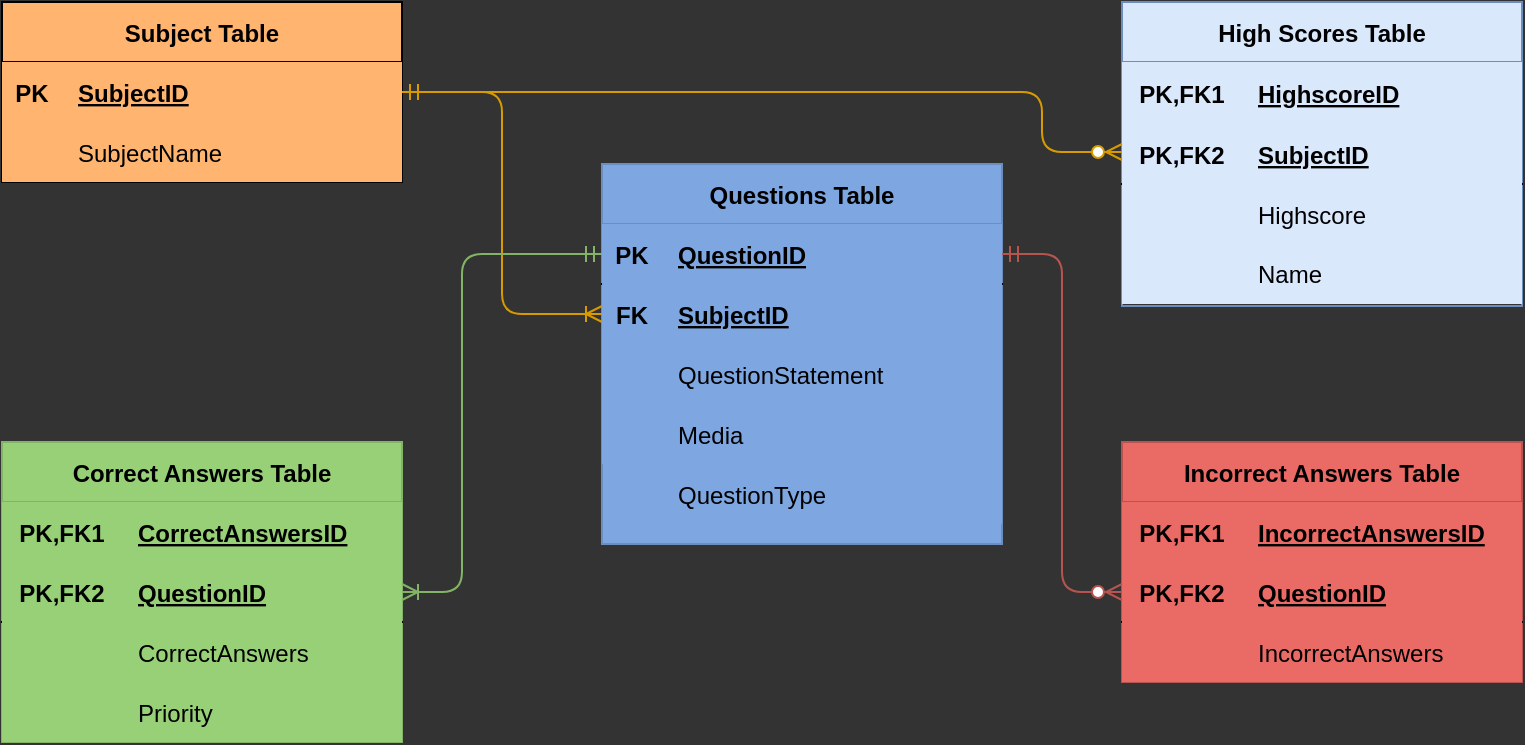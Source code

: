 <mxfile version="15.0.2" type="onedrive"><diagram id="_DvrZ9wCAczOOxXsUNPT" name="Page-1"><mxGraphModel dx="1021" dy="574" grid="1" gridSize="10" guides="1" tooltips="1" connect="1" arrows="1" fold="1" page="1" pageScale="1" pageWidth="1169" pageHeight="827" background="#333333" math="0" shadow="0"><root><mxCell id="0"/><mxCell id="1" parent="0"/><mxCell id="CYWImFwuMfzAfClxJS4P-60" value="" style="shape=partialRectangle;connectable=0;top=0;left=0;bottom=0;right=0;editable=1;overflow=hidden;fillColor=#7EA6E0;" parent="1" vertex="1"><mxGeometry x="500" y="460" width="200" height="40" as="geometry"/></mxCell><mxCell id="9dsmyyq2kdqd-qKr-oEG-1" value="Questions Table" style="shape=table;startSize=30;container=1;collapsible=1;childLayout=tableLayout;fixedRows=1;rowLines=0;fontStyle=1;align=center;resizeLast=1;rounded=0;strokeColor=#6c8ebf;fillColor=#7EA6E0;" parent="1" vertex="1"><mxGeometry x="500" y="310" width="200" height="190" as="geometry"/></mxCell><mxCell id="9dsmyyq2kdqd-qKr-oEG-2" value="" style="shape=partialRectangle;collapsible=0;dropTarget=0;pointerEvents=0;top=0;left=0;bottom=1;right=0;points=[[0,0.5],[1,0.5]];portConstraint=eastwest;fillColor=#7EA6E0;" parent="9dsmyyq2kdqd-qKr-oEG-1" vertex="1"><mxGeometry y="30" width="200" height="30" as="geometry"/></mxCell><mxCell id="9dsmyyq2kdqd-qKr-oEG-3" value="PK" style="shape=partialRectangle;connectable=0;top=0;left=0;bottom=0;right=0;fontStyle=1;overflow=hidden;fillColor=#7EA6E0;" parent="9dsmyyq2kdqd-qKr-oEG-2" vertex="1"><mxGeometry width="30" height="30" as="geometry"/></mxCell><mxCell id="9dsmyyq2kdqd-qKr-oEG-4" value="QuestionID" style="shape=partialRectangle;connectable=0;top=0;left=0;bottom=0;right=0;align=left;spacingLeft=6;fontStyle=5;overflow=hidden;fillColor=#7EA6E0;" parent="9dsmyyq2kdqd-qKr-oEG-2" vertex="1"><mxGeometry x="30" width="170" height="30" as="geometry"/></mxCell><mxCell id="9dsmyyq2kdqd-qKr-oEG-5" value="" style="shape=partialRectangle;collapsible=0;dropTarget=0;pointerEvents=0;top=0;left=0;bottom=0;right=0;points=[[0,0.5],[1,0.5]];portConstraint=eastwest;fillColor=#7EA6E0;" parent="9dsmyyq2kdqd-qKr-oEG-1" vertex="1"><mxGeometry y="60" width="200" height="30" as="geometry"/></mxCell><mxCell id="9dsmyyq2kdqd-qKr-oEG-6" value="FK" style="shape=partialRectangle;connectable=0;top=0;left=0;bottom=0;right=0;editable=1;overflow=hidden;fontStyle=1;fillColor=#7EA6E0;" parent="9dsmyyq2kdqd-qKr-oEG-5" vertex="1"><mxGeometry width="30" height="30" as="geometry"/></mxCell><mxCell id="9dsmyyq2kdqd-qKr-oEG-7" value="" style="shape=partialRectangle;connectable=0;top=0;left=0;bottom=0;right=0;align=left;spacingLeft=6;overflow=hidden;fillColor=#7EA6E0;" parent="9dsmyyq2kdqd-qKr-oEG-5" vertex="1"><mxGeometry x="30" width="170" height="30" as="geometry"/></mxCell><mxCell id="9dsmyyq2kdqd-qKr-oEG-8" value="" style="shape=partialRectangle;collapsible=0;dropTarget=0;pointerEvents=0;top=0;left=0;bottom=0;right=0;points=[[0,0.5],[1,0.5]];portConstraint=eastwest;fillColor=#7EA6E0;" parent="9dsmyyq2kdqd-qKr-oEG-1" vertex="1"><mxGeometry y="90" width="200" height="30" as="geometry"/></mxCell><mxCell id="9dsmyyq2kdqd-qKr-oEG-9" value="" style="shape=partialRectangle;connectable=0;top=0;left=0;bottom=0;right=0;editable=1;overflow=hidden;fillColor=#7EA6E0;" parent="9dsmyyq2kdqd-qKr-oEG-8" vertex="1"><mxGeometry width="30" height="30" as="geometry"/></mxCell><mxCell id="9dsmyyq2kdqd-qKr-oEG-10" value="QuestionStatement" style="shape=partialRectangle;connectable=0;top=0;left=0;bottom=0;right=0;align=left;spacingLeft=6;overflow=hidden;fillColor=#7EA6E0;" parent="9dsmyyq2kdqd-qKr-oEG-8" vertex="1"><mxGeometry x="30" width="170" height="30" as="geometry"/></mxCell><mxCell id="9dsmyyq2kdqd-qKr-oEG-11" value="" style="shape=partialRectangle;collapsible=0;dropTarget=0;pointerEvents=0;top=0;left=0;bottom=0;right=0;points=[[0,0.5],[1,0.5]];portConstraint=eastwest;fillColor=#7EA6E0;" parent="9dsmyyq2kdqd-qKr-oEG-1" vertex="1"><mxGeometry y="120" width="200" height="30" as="geometry"/></mxCell><mxCell id="9dsmyyq2kdqd-qKr-oEG-12" value="" style="shape=partialRectangle;connectable=0;top=0;left=0;bottom=0;right=0;editable=1;overflow=hidden;fillColor=#7EA6E0;" parent="9dsmyyq2kdqd-qKr-oEG-11" vertex="1"><mxGeometry width="30" height="30" as="geometry"/></mxCell><mxCell id="9dsmyyq2kdqd-qKr-oEG-13" value="Media" style="shape=partialRectangle;connectable=0;top=0;left=0;bottom=0;right=0;align=left;spacingLeft=6;overflow=hidden;fillColor=#7EA6E0;" parent="9dsmyyq2kdqd-qKr-oEG-11" vertex="1"><mxGeometry x="30" width="170" height="30" as="geometry"/></mxCell><mxCell id="CYWImFwuMfzAfClxJS4P-1" value="SubjectID" style="shape=partialRectangle;connectable=0;top=0;left=0;bottom=0;right=0;align=left;spacingLeft=6;fontStyle=5;overflow=hidden;fillColor=#7EA6E0;" parent="1" vertex="1"><mxGeometry x="530" y="370" width="150" height="30" as="geometry"/></mxCell><mxCell id="CYWImFwuMfzAfClxJS4P-2" value="QuestionType" style="shape=partialRectangle;connectable=0;top=0;left=0;bottom=0;right=0;align=left;spacingLeft=6;overflow=hidden;fillColor=#7EA6E0;" parent="1" vertex="1"><mxGeometry x="530" y="460" width="170" height="30" as="geometry"/></mxCell><mxCell id="CYWImFwuMfzAfClxJS4P-3" value="Subject Table" style="shape=table;startSize=30;container=1;collapsible=1;childLayout=tableLayout;fixedRows=1;rowLines=0;fontStyle=1;align=center;resizeLast=1;fillColor=#FFB570;" parent="1" vertex="1"><mxGeometry x="200" y="229" width="200" height="90" as="geometry"/></mxCell><mxCell id="CYWImFwuMfzAfClxJS4P-4" value="" style="shape=partialRectangle;collapsible=0;dropTarget=0;pointerEvents=0;top=0;left=0;bottom=1;right=0;points=[[0,0.5],[1,0.5]];portConstraint=eastwest;fillColor=#FFB570;" parent="CYWImFwuMfzAfClxJS4P-3" vertex="1"><mxGeometry y="30" width="200" height="30" as="geometry"/></mxCell><mxCell id="CYWImFwuMfzAfClxJS4P-5" value="PK" style="shape=partialRectangle;connectable=0;top=0;left=0;bottom=0;right=0;fontStyle=1;overflow=hidden;fillColor=#FFB570;" parent="CYWImFwuMfzAfClxJS4P-4" vertex="1"><mxGeometry width="30" height="30" as="geometry"/></mxCell><mxCell id="CYWImFwuMfzAfClxJS4P-6" value="SubjectID" style="shape=partialRectangle;connectable=0;top=0;left=0;bottom=0;right=0;align=left;spacingLeft=6;fontStyle=5;overflow=hidden;fillColor=#FFB570;" parent="CYWImFwuMfzAfClxJS4P-4" vertex="1"><mxGeometry x="30" width="170" height="30" as="geometry"/></mxCell><mxCell id="CYWImFwuMfzAfClxJS4P-7" value="" style="shape=partialRectangle;collapsible=0;dropTarget=0;pointerEvents=0;top=0;left=0;bottom=0;right=0;points=[[0,0.5],[1,0.5]];portConstraint=eastwest;fillColor=#FFB570;strokeColor=#333333;" parent="CYWImFwuMfzAfClxJS4P-3" vertex="1"><mxGeometry y="60" width="200" height="30" as="geometry"/></mxCell><mxCell id="CYWImFwuMfzAfClxJS4P-8" value="" style="shape=partialRectangle;connectable=0;top=0;left=0;bottom=0;right=0;editable=1;overflow=hidden;fillColor=#FFB570;" parent="CYWImFwuMfzAfClxJS4P-7" vertex="1"><mxGeometry width="30" height="30" as="geometry"/></mxCell><mxCell id="CYWImFwuMfzAfClxJS4P-9" value="SubjectName" style="shape=partialRectangle;connectable=0;top=0;left=0;bottom=0;right=0;align=left;spacingLeft=6;overflow=hidden;labelBackgroundColor=#FFB570;fillColor=#FFB570;" parent="CYWImFwuMfzAfClxJS4P-7" vertex="1"><mxGeometry x="30" width="170" height="30" as="geometry"/></mxCell><mxCell id="CYWImFwuMfzAfClxJS4P-30" value="Correct Answers Table" style="shape=table;startSize=30;container=1;collapsible=1;childLayout=tableLayout;fixedRows=1;rowLines=0;fontStyle=1;align=center;resizeLast=1;rounded=0;sketch=0;shadow=0;strokeColor=#82b366;fillColor=#97D077;" parent="1" vertex="1"><mxGeometry x="200" y="449" width="200" height="150" as="geometry"/></mxCell><mxCell id="CYWImFwuMfzAfClxJS4P-31" value="" style="shape=partialRectangle;collapsible=0;dropTarget=0;pointerEvents=0;top=0;left=0;bottom=0;right=0;points=[[0,0.5],[1,0.5]];portConstraint=eastwest;fillColor=#97D077;" parent="CYWImFwuMfzAfClxJS4P-30" vertex="1"><mxGeometry y="30" width="200" height="30" as="geometry"/></mxCell><mxCell id="CYWImFwuMfzAfClxJS4P-32" value="PK,FK1" style="shape=partialRectangle;connectable=0;top=0;left=0;bottom=0;right=0;fontStyle=1;overflow=hidden;fillColor=#97D077;" parent="CYWImFwuMfzAfClxJS4P-31" vertex="1"><mxGeometry width="60" height="30" as="geometry"/></mxCell><mxCell id="CYWImFwuMfzAfClxJS4P-33" value="CorrectAnswersID" style="shape=partialRectangle;connectable=0;top=0;left=0;bottom=0;right=0;align=left;spacingLeft=6;fontStyle=5;overflow=hidden;fillColor=#97D077;" parent="CYWImFwuMfzAfClxJS4P-31" vertex="1"><mxGeometry x="60" width="140" height="30" as="geometry"/></mxCell><mxCell id="CYWImFwuMfzAfClxJS4P-34" value="" style="shape=partialRectangle;collapsible=0;dropTarget=0;pointerEvents=0;top=0;left=0;bottom=1;right=0;points=[[0,0.5],[1,0.5]];portConstraint=eastwest;fillColor=#97D077;" parent="CYWImFwuMfzAfClxJS4P-30" vertex="1"><mxGeometry y="60" width="200" height="30" as="geometry"/></mxCell><mxCell id="CYWImFwuMfzAfClxJS4P-35" value="PK,FK2" style="shape=partialRectangle;connectable=0;top=0;left=0;bottom=0;right=0;fontStyle=1;overflow=hidden;fillColor=#97D077;" parent="CYWImFwuMfzAfClxJS4P-34" vertex="1"><mxGeometry width="60" height="30" as="geometry"/></mxCell><mxCell id="CYWImFwuMfzAfClxJS4P-36" value="QuestionID" style="shape=partialRectangle;connectable=0;top=0;left=0;bottom=0;right=0;align=left;spacingLeft=6;fontStyle=5;overflow=hidden;fillColor=#97D077;" parent="CYWImFwuMfzAfClxJS4P-34" vertex="1"><mxGeometry x="60" width="140" height="30" as="geometry"/></mxCell><mxCell id="CYWImFwuMfzAfClxJS4P-37" value="" style="shape=partialRectangle;collapsible=0;dropTarget=0;pointerEvents=0;top=0;left=0;bottom=0;right=0;points=[[0,0.5],[1,0.5]];portConstraint=eastwest;fillColor=#97D077;" parent="CYWImFwuMfzAfClxJS4P-30" vertex="1"><mxGeometry y="90" width="200" height="30" as="geometry"/></mxCell><mxCell id="CYWImFwuMfzAfClxJS4P-38" value="" style="shape=partialRectangle;connectable=0;top=0;left=0;bottom=0;right=0;editable=1;overflow=hidden;fillColor=#97D077;" parent="CYWImFwuMfzAfClxJS4P-37" vertex="1"><mxGeometry width="60" height="30" as="geometry"/></mxCell><mxCell id="CYWImFwuMfzAfClxJS4P-39" value="CorrectAnswers    " style="shape=partialRectangle;connectable=0;top=0;left=0;bottom=0;right=0;align=left;spacingLeft=6;overflow=hidden;fillColor=#97D077;" parent="CYWImFwuMfzAfClxJS4P-37" vertex="1"><mxGeometry x="60" width="140" height="30" as="geometry"/></mxCell><mxCell id="CYWImFwuMfzAfClxJS4P-40" value="" style="shape=partialRectangle;collapsible=0;dropTarget=0;pointerEvents=0;top=0;left=0;bottom=0;right=0;points=[[0,0.5],[1,0.5]];portConstraint=eastwest;fillColor=#97D077;" parent="CYWImFwuMfzAfClxJS4P-30" vertex="1"><mxGeometry y="120" width="200" height="30" as="geometry"/></mxCell><mxCell id="CYWImFwuMfzAfClxJS4P-41" value="" style="shape=partialRectangle;connectable=0;top=0;left=0;bottom=0;right=0;editable=1;overflow=hidden;fillColor=#97D077;" parent="CYWImFwuMfzAfClxJS4P-40" vertex="1"><mxGeometry width="60" height="30" as="geometry"/></mxCell><mxCell id="CYWImFwuMfzAfClxJS4P-42" value="Priority" style="shape=partialRectangle;connectable=0;top=0;left=0;bottom=0;right=0;align=left;spacingLeft=6;overflow=hidden;fillColor=#97D077;" parent="CYWImFwuMfzAfClxJS4P-40" vertex="1"><mxGeometry x="60" width="140" height="30" as="geometry"/></mxCell><mxCell id="CYWImFwuMfzAfClxJS4P-43" value="Incorrect Answers Table" style="shape=table;startSize=30;container=1;collapsible=1;childLayout=tableLayout;fixedRows=1;rowLines=0;fontStyle=1;align=center;resizeLast=1;strokeColor=#b85450;fillColor=#EA6B66;" parent="1" vertex="1"><mxGeometry x="760" y="449" width="200" height="120" as="geometry"><mxRectangle x="640" y="320" width="170" height="30" as="alternateBounds"/></mxGeometry></mxCell><mxCell id="CYWImFwuMfzAfClxJS4P-44" value="" style="shape=partialRectangle;collapsible=0;dropTarget=0;pointerEvents=0;top=0;left=0;bottom=0;right=0;points=[[0,0.5],[1,0.5]];portConstraint=eastwest;fillColor=#EA6B66;" parent="CYWImFwuMfzAfClxJS4P-43" vertex="1"><mxGeometry y="30" width="200" height="30" as="geometry"/></mxCell><mxCell id="CYWImFwuMfzAfClxJS4P-45" value="PK,FK1" style="shape=partialRectangle;connectable=0;top=0;left=0;bottom=0;right=0;fontStyle=1;overflow=hidden;fillColor=#EA6B66;" parent="CYWImFwuMfzAfClxJS4P-44" vertex="1"><mxGeometry width="60" height="30" as="geometry"/></mxCell><mxCell id="CYWImFwuMfzAfClxJS4P-46" value="IncorrectAnswersID" style="shape=partialRectangle;connectable=0;top=0;left=0;bottom=0;right=0;align=left;spacingLeft=6;fontStyle=5;overflow=hidden;fillColor=#EA6B66;" parent="CYWImFwuMfzAfClxJS4P-44" vertex="1"><mxGeometry x="60" width="140" height="30" as="geometry"/></mxCell><mxCell id="CYWImFwuMfzAfClxJS4P-47" value="" style="shape=partialRectangle;collapsible=0;dropTarget=0;pointerEvents=0;top=0;left=0;bottom=1;right=0;points=[[0,0.5],[1,0.5]];portConstraint=eastwest;fillColor=#EA6B66;" parent="CYWImFwuMfzAfClxJS4P-43" vertex="1"><mxGeometry y="60" width="200" height="30" as="geometry"/></mxCell><mxCell id="CYWImFwuMfzAfClxJS4P-48" value="PK,FK2" style="shape=partialRectangle;connectable=0;top=0;left=0;bottom=0;right=0;fontStyle=1;overflow=hidden;fillColor=#EA6B66;" parent="CYWImFwuMfzAfClxJS4P-47" vertex="1"><mxGeometry width="60" height="30" as="geometry"/></mxCell><mxCell id="CYWImFwuMfzAfClxJS4P-49" value="QuestionID" style="shape=partialRectangle;connectable=0;top=0;left=0;bottom=0;right=0;align=left;spacingLeft=6;fontStyle=5;overflow=hidden;fillColor=#EA6B66;" parent="CYWImFwuMfzAfClxJS4P-47" vertex="1"><mxGeometry x="60" width="140" height="30" as="geometry"/></mxCell><mxCell id="CYWImFwuMfzAfClxJS4P-50" value="" style="shape=partialRectangle;collapsible=0;dropTarget=0;pointerEvents=0;top=0;left=0;bottom=0;right=0;points=[[0,0.5],[1,0.5]];portConstraint=eastwest;fillColor=#EA6B66;" parent="CYWImFwuMfzAfClxJS4P-43" vertex="1"><mxGeometry y="90" width="200" height="30" as="geometry"/></mxCell><mxCell id="CYWImFwuMfzAfClxJS4P-51" value="" style="shape=partialRectangle;connectable=0;top=0;left=0;bottom=0;right=0;editable=1;overflow=hidden;fillColor=#EA6B66;" parent="CYWImFwuMfzAfClxJS4P-50" vertex="1"><mxGeometry width="60" height="30" as="geometry"/></mxCell><mxCell id="CYWImFwuMfzAfClxJS4P-52" value="IncorrectAnswers    " style="shape=partialRectangle;connectable=0;top=0;left=0;bottom=0;right=0;align=left;spacingLeft=6;overflow=hidden;fillColor=#EA6B66;" parent="CYWImFwuMfzAfClxJS4P-50" vertex="1"><mxGeometry x="60" width="140" height="30" as="geometry"/></mxCell><mxCell id="CYWImFwuMfzAfClxJS4P-56" style="edgeStyle=orthogonalEdgeStyle;rounded=1;orthogonalLoop=1;jettySize=auto;html=1;exitX=1;exitY=0.5;exitDx=0;exitDy=0;entryX=0;entryY=0.5;entryDx=0;entryDy=0;endArrow=ERoneToMany;endFill=0;startArrow=ERmandOne;startFill=0;fillColor=#ffe6cc;strokeColor=#d79b00;" parent="1" source="CYWImFwuMfzAfClxJS4P-4" target="9dsmyyq2kdqd-qKr-oEG-5" edge="1"><mxGeometry relative="1" as="geometry"><Array as="points"><mxPoint x="450" y="274"/><mxPoint x="450" y="385"/></Array></mxGeometry></mxCell><mxCell id="CYWImFwuMfzAfClxJS4P-57" style="edgeStyle=orthogonalEdgeStyle;rounded=1;orthogonalLoop=1;jettySize=auto;html=1;exitX=0;exitY=0.5;exitDx=0;exitDy=0;entryX=1;entryY=0.5;entryDx=0;entryDy=0;startArrow=ERmandOne;startFill=0;endArrow=ERoneToMany;endFill=0;fillColor=#d5e8d4;strokeColor=#82b366;" parent="1" source="9dsmyyq2kdqd-qKr-oEG-2" target="CYWImFwuMfzAfClxJS4P-34" edge="1"><mxGeometry relative="1" as="geometry"><Array as="points"><mxPoint x="430" y="355"/><mxPoint x="430" y="524"/></Array></mxGeometry></mxCell><mxCell id="CYWImFwuMfzAfClxJS4P-58" style="edgeStyle=orthogonalEdgeStyle;rounded=1;orthogonalLoop=1;jettySize=auto;html=1;exitX=1;exitY=0.5;exitDx=0;exitDy=0;entryX=0;entryY=0.5;entryDx=0;entryDy=0;startArrow=ERmandOne;startFill=0;endArrow=ERzeroToMany;endFill=1;fillColor=#f8cecc;strokeColor=#b85450;" parent="1" source="9dsmyyq2kdqd-qKr-oEG-2" target="CYWImFwuMfzAfClxJS4P-47" edge="1"><mxGeometry relative="1" as="geometry"/></mxCell><mxCell id="JRpzEx6wLvbt9Zfbd2m8-11" value="High Scores Table" style="shape=table;startSize=30;container=1;collapsible=1;childLayout=tableLayout;fixedRows=1;rowLines=0;fontStyle=1;align=center;resizeLast=1;strokeColor=#6c8ebf;fillColor=#dae8fc;" parent="1" vertex="1"><mxGeometry x="760" y="229" width="200" height="152" as="geometry"><mxRectangle x="640" y="320" width="170" height="30" as="alternateBounds"/></mxGeometry></mxCell><mxCell id="JRpzEx6wLvbt9Zfbd2m8-12" value="" style="shape=partialRectangle;collapsible=0;dropTarget=0;pointerEvents=0;top=0;left=0;bottom=0;right=0;points=[[0,0.5],[1,0.5]];portConstraint=eastwest;fillColor=#EA6B66;" parent="JRpzEx6wLvbt9Zfbd2m8-11" vertex="1"><mxGeometry y="30" width="200" height="31" as="geometry"/></mxCell><mxCell id="JRpzEx6wLvbt9Zfbd2m8-13" value="PK,FK1" style="shape=partialRectangle;connectable=0;top=0;left=0;bottom=0;right=0;fontStyle=1;overflow=hidden;fillColor=#dae8fc;" parent="JRpzEx6wLvbt9Zfbd2m8-12" vertex="1"><mxGeometry width="60" height="31" as="geometry"/></mxCell><mxCell id="JRpzEx6wLvbt9Zfbd2m8-14" value="HighscoreID" style="shape=partialRectangle;connectable=0;top=0;left=0;bottom=0;right=0;align=left;spacingLeft=6;fontStyle=5;overflow=hidden;fillColor=#dae8fc;strokeColor=#6c8ebf;" parent="JRpzEx6wLvbt9Zfbd2m8-12" vertex="1"><mxGeometry x="60" width="140" height="31" as="geometry"/></mxCell><mxCell id="JRpzEx6wLvbt9Zfbd2m8-15" value="" style="shape=partialRectangle;collapsible=0;dropTarget=0;pointerEvents=0;top=0;left=0;bottom=1;right=0;points=[[0,0.5],[1,0.5]];portConstraint=eastwest;fillColor=#EA6B66;" parent="JRpzEx6wLvbt9Zfbd2m8-11" vertex="1"><mxGeometry y="61" width="200" height="30" as="geometry"/></mxCell><mxCell id="JRpzEx6wLvbt9Zfbd2m8-16" value="PK,FK2" style="shape=partialRectangle;connectable=0;top=0;left=0;bottom=0;right=0;fontStyle=1;overflow=hidden;fillColor=#dae8fc;strokeColor=#6c8ebf;" parent="JRpzEx6wLvbt9Zfbd2m8-15" vertex="1"><mxGeometry width="60" height="30" as="geometry"/></mxCell><mxCell id="JRpzEx6wLvbt9Zfbd2m8-17" value="SubjectID" style="shape=partialRectangle;connectable=0;top=0;left=0;bottom=0;right=0;align=left;spacingLeft=6;fontStyle=5;overflow=hidden;fillColor=#dae8fc;strokeColor=#6c8ebf;" parent="JRpzEx6wLvbt9Zfbd2m8-15" vertex="1"><mxGeometry x="60" width="140" height="30" as="geometry"/></mxCell><mxCell id="JRpzEx6wLvbt9Zfbd2m8-18" value="" style="shape=partialRectangle;collapsible=0;dropTarget=0;pointerEvents=0;top=0;left=0;bottom=0;right=0;points=[[0,0.5],[1,0.5]];portConstraint=eastwest;fillColor=#EA6B66;" parent="JRpzEx6wLvbt9Zfbd2m8-11" vertex="1"><mxGeometry y="91" width="200" height="30" as="geometry"/></mxCell><mxCell id="JRpzEx6wLvbt9Zfbd2m8-19" value="" style="shape=partialRectangle;connectable=0;top=0;left=0;bottom=0;right=0;editable=1;overflow=hidden;fillColor=#dae8fc;strokeColor=#6c8ebf;" parent="JRpzEx6wLvbt9Zfbd2m8-18" vertex="1"><mxGeometry width="60" height="30" as="geometry"/></mxCell><mxCell id="JRpzEx6wLvbt9Zfbd2m8-20" value="Highscore" style="shape=partialRectangle;connectable=0;top=0;left=0;bottom=0;right=0;align=left;spacingLeft=6;overflow=hidden;fillColor=#dae8fc;strokeColor=#6c8ebf;" parent="JRpzEx6wLvbt9Zfbd2m8-18" vertex="1"><mxGeometry x="60" width="140" height="30" as="geometry"/></mxCell><mxCell id="JRpzEx6wLvbt9Zfbd2m8-21" value="Name" style="shape=partialRectangle;connectable=0;top=0;left=0;bottom=0;right=0;align=left;spacingLeft=6;overflow=hidden;fillColor=#dae8fc;strokeColor=#6c8ebf;" parent="1" vertex="1"><mxGeometry x="820" y="349" width="140" height="31" as="geometry"/></mxCell><mxCell id="JRpzEx6wLvbt9Zfbd2m8-22" value="" style="shape=partialRectangle;connectable=0;top=0;left=0;bottom=0;right=0;editable=1;overflow=hidden;fillColor=#dae8fc;strokeColor=#6c8ebf;" parent="1" vertex="1"><mxGeometry x="760" y="349" width="60" height="31" as="geometry"/></mxCell><mxCell id="JRpzEx6wLvbt9Zfbd2m8-23" style="edgeStyle=orthogonalEdgeStyle;rounded=1;orthogonalLoop=1;jettySize=auto;html=1;fillColor=#ffe6cc;strokeColor=#d79b00;startArrow=ERmandOne;startFill=0;endArrow=ERzeroToMany;endFill=1;" parent="1" source="CYWImFwuMfzAfClxJS4P-4" target="JRpzEx6wLvbt9Zfbd2m8-15" edge="1"><mxGeometry relative="1" as="geometry"><Array as="points"><mxPoint x="720" y="274"/><mxPoint x="720" y="304"/></Array></mxGeometry></mxCell></root></mxGraphModel></diagram></mxfile>